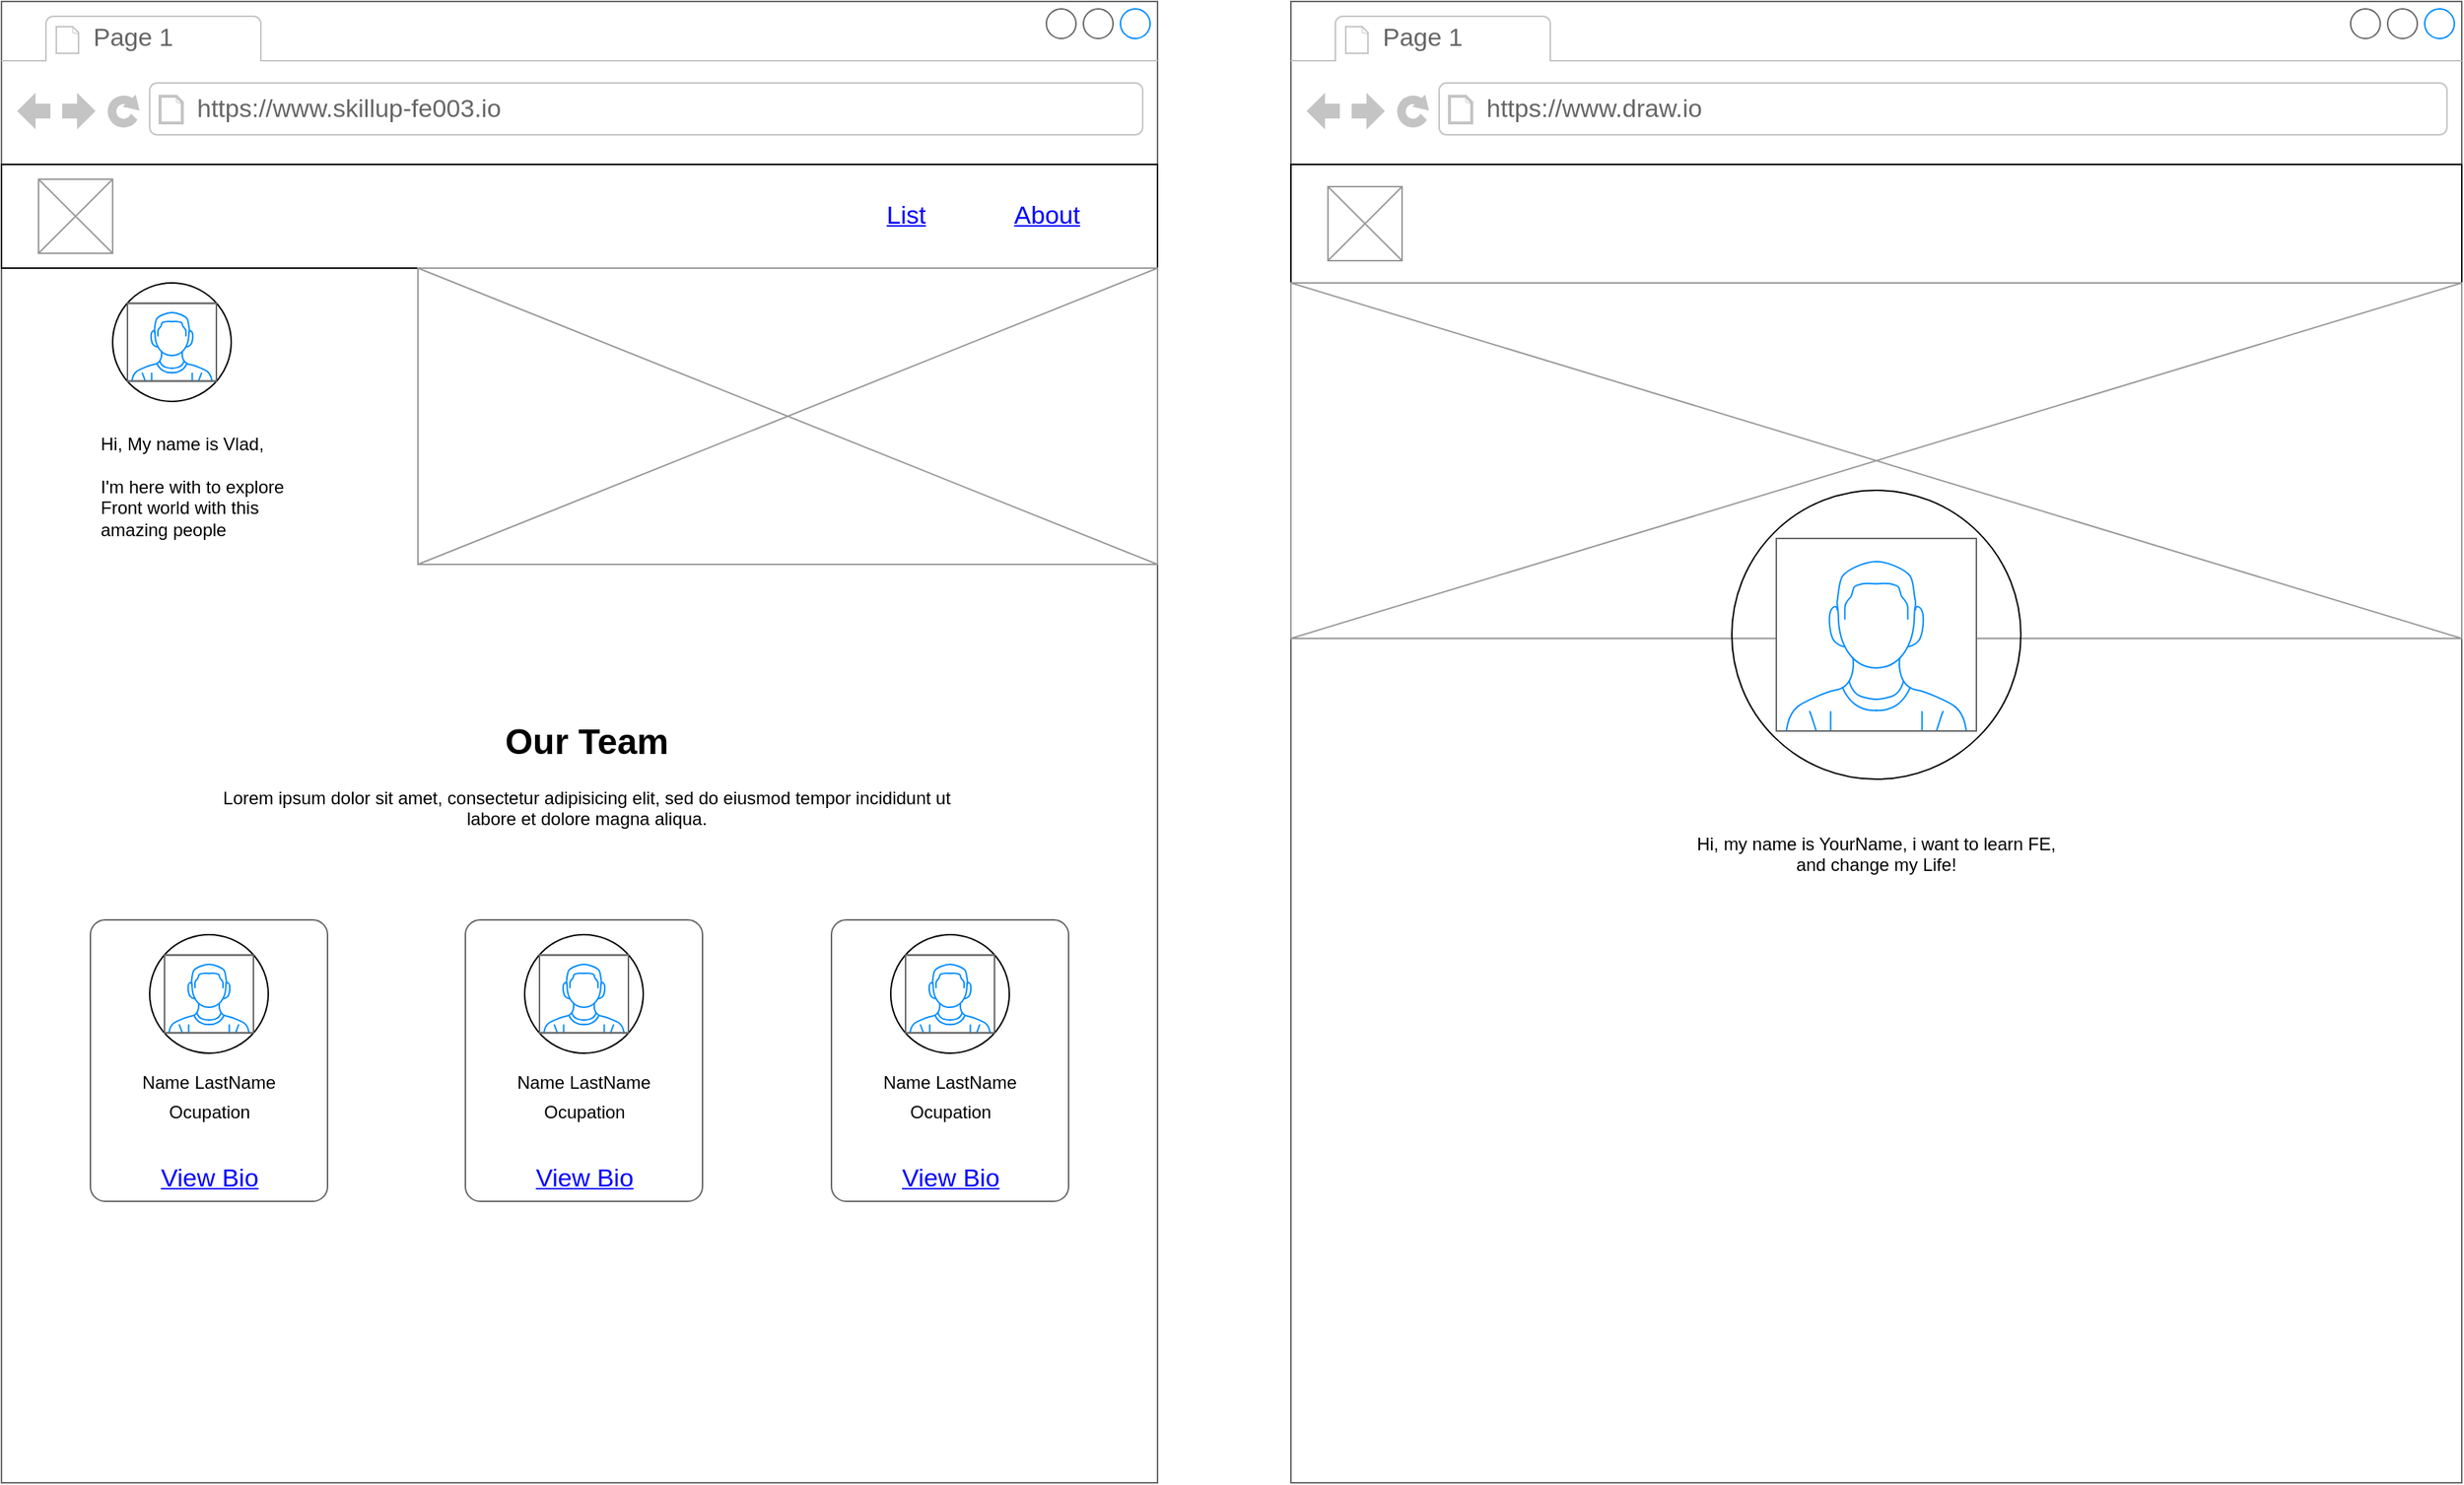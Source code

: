 <mxfile version="12.9.4" type="device"><diagram id="IJ6pR84x8w-zei6jdtIb" name="Page-1"><mxGraphModel dx="2703" dy="1943" grid="1" gridSize="10" guides="1" tooltips="1" connect="1" arrows="1" fold="1" page="1" pageScale="1" pageWidth="850" pageHeight="1100" math="0" shadow="0"><root><mxCell id="0"/><mxCell id="1" parent="0"/><mxCell id="U-t0PdcYn8q01BtJG_z4-1" value="" style="strokeWidth=1;shadow=0;dashed=0;align=center;html=1;shape=mxgraph.mockup.containers.browserWindow;rSize=0;strokeColor=none;strokeColor2=#008cff;strokeColor3=#c4c4c4;mainText=,;recursiveResize=0;fillColor=#ffffff;" vertex="1" parent="1"><mxGeometry x="30" y="40" width="780" height="1000" as="geometry"/></mxCell><mxCell id="U-t0PdcYn8q01BtJG_z4-26" value="" style="ellipse;whiteSpace=wrap;html=1;aspect=fixed;shadow=0;strokeColor=#000000;fillColor=#ffffff;" vertex="1" parent="U-t0PdcYn8q01BtJG_z4-1"><mxGeometry x="75" y="190" width="80" height="80" as="geometry"/></mxCell><mxCell id="U-t0PdcYn8q01BtJG_z4-23" value="" style="rounded=0;whiteSpace=wrap;html=1;" vertex="1" parent="U-t0PdcYn8q01BtJG_z4-1"><mxGeometry y="110" width="780" height="70" as="geometry"/></mxCell><mxCell id="U-t0PdcYn8q01BtJG_z4-2" value="Page 1" style="strokeWidth=1;shadow=0;dashed=0;align=center;html=1;shape=mxgraph.mockup.containers.anchor;fontSize=17;fontColor=#666666;align=left;" vertex="1" parent="U-t0PdcYn8q01BtJG_z4-1"><mxGeometry x="60" y="12" width="110" height="26" as="geometry"/></mxCell><mxCell id="U-t0PdcYn8q01BtJG_z4-3" value="https://www.skillup-fe003.io" style="strokeWidth=1;shadow=0;dashed=0;align=center;html=1;shape=mxgraph.mockup.containers.anchor;rSize=0;fontSize=17;fontColor=#666666;align=left;" vertex="1" parent="U-t0PdcYn8q01BtJG_z4-1"><mxGeometry x="130" y="60" width="250" height="26" as="geometry"/></mxCell><mxCell id="U-t0PdcYn8q01BtJG_z4-5" value="" style="verticalLabelPosition=bottom;shadow=0;dashed=0;align=center;html=1;verticalAlign=top;strokeWidth=1;shape=mxgraph.mockup.graphics.simpleIcon;strokeColor=#999999;" vertex="1" parent="U-t0PdcYn8q01BtJG_z4-1"><mxGeometry x="281" y="180" width="499" height="200" as="geometry"/></mxCell><mxCell id="U-t0PdcYn8q01BtJG_z4-6" value="" style="verticalLabelPosition=bottom;shadow=0;dashed=0;align=center;html=1;verticalAlign=top;strokeWidth=1;shape=mxgraph.mockup.graphics.simpleIcon;strokeColor=#999999;" vertex="1" parent="U-t0PdcYn8q01BtJG_z4-1"><mxGeometry x="25" y="120" width="50" height="50" as="geometry"/></mxCell><mxCell id="U-t0PdcYn8q01BtJG_z4-8" value="About" style="shape=rectangle;strokeColor=none;fillColor=none;linkText=;fontSize=17;fontColor=#0000ff;fontStyle=4;html=1;align=center;" vertex="1" parent="U-t0PdcYn8q01BtJG_z4-1"><mxGeometry x="630" y="130" width="150" height="30" as="geometry"/></mxCell><mxCell id="U-t0PdcYn8q01BtJG_z4-21" value="List" style="shape=rectangle;strokeColor=none;fillColor=none;linkText=;fontSize=17;fontColor=#0000ff;fontStyle=4;html=1;align=center;" vertex="1" parent="U-t0PdcYn8q01BtJG_z4-1"><mxGeometry x="535" y="130" width="150" height="30" as="geometry"/></mxCell><mxCell id="U-t0PdcYn8q01BtJG_z4-25" value="" style="verticalLabelPosition=bottom;shadow=0;align=center;html=1;verticalAlign=top;strokeWidth=1;shape=mxgraph.mockup.containers.userMale;strokeColor2=#008cff;perimeterSpacing=0;strokeColor=none;fillColor=none;noLabel=1;fontColor=none;" vertex="1" parent="U-t0PdcYn8q01BtJG_z4-1"><mxGeometry x="85" y="203.75" width="60" height="52.5" as="geometry"/></mxCell><mxCell id="U-t0PdcYn8q01BtJG_z4-29" value="Hi, My name is Vlad,&lt;br&gt;&lt;br&gt;I'm here with to explore&amp;nbsp;&lt;br&gt;Front world with this amazing people" style="text;spacingTop=-5;whiteSpace=wrap;html=1;align=left;fontSize=12;fontFamily=Helvetica;fillColor=none;strokeColor=none;shadow=0;" vertex="1" parent="U-t0PdcYn8q01BtJG_z4-1"><mxGeometry x="65" y="290" width="130" height="100" as="geometry"/></mxCell><mxCell id="U-t0PdcYn8q01BtJG_z4-31" value="&lt;h1&gt;Our Team&lt;/h1&gt;&lt;p&gt;Lorem ipsum dolor sit amet, consectetur adipisicing elit, sed do eiusmod tempor incididunt ut labore et dolore magna aliqua.&lt;/p&gt;" style="text;html=1;strokeColor=none;fillColor=none;spacing=5;spacingTop=-20;whiteSpace=wrap;overflow=hidden;rounded=0;shadow=0;fontColor=none;align=center;" vertex="1" parent="U-t0PdcYn8q01BtJG_z4-1"><mxGeometry x="140" y="480" width="510" height="100" as="geometry"/></mxCell><mxCell id="U-t0PdcYn8q01BtJG_z4-48" value="" style="group" vertex="1" connectable="0" parent="U-t0PdcYn8q01BtJG_z4-1"><mxGeometry x="60" y="610" width="160" height="200" as="geometry"/></mxCell><mxCell id="U-t0PdcYn8q01BtJG_z4-32" value="" style="shape=mxgraph.mockup.containers.marginRect;rectMarginTop=10;strokeColor=#666666;strokeWidth=1;dashed=0;rounded=1;arcSize=5;recursiveResize=0;shadow=0;fillColor=none;fontColor=none;align=center;" vertex="1" parent="U-t0PdcYn8q01BtJG_z4-48"><mxGeometry width="160" height="200" as="geometry"/></mxCell><mxCell id="U-t0PdcYn8q01BtJG_z4-38" value="Name LastName" style="text;html=1;strokeColor=none;fillColor=none;align=center;verticalAlign=middle;whiteSpace=wrap;rounded=0;shadow=0;fontColor=none;" vertex="1" parent="U-t0PdcYn8q01BtJG_z4-32"><mxGeometry x="21.25" y="110" width="117.5" height="20" as="geometry"/></mxCell><mxCell id="U-t0PdcYn8q01BtJG_z4-44" value="Ocupation" style="text;html=1;strokeColor=none;fillColor=none;align=center;verticalAlign=middle;whiteSpace=wrap;rounded=0;shadow=0;fontColor=none;" vertex="1" parent="U-t0PdcYn8q01BtJG_z4-32"><mxGeometry x="47.5" y="130" width="65" height="20" as="geometry"/></mxCell><mxCell id="U-t0PdcYn8q01BtJG_z4-45" value="View Bio" style="shape=rectangle;strokeColor=none;fillColor=none;linkText=;fontSize=17;fontColor=#0000ff;fontStyle=4;html=1;align=center;shadow=0;" vertex="1" parent="U-t0PdcYn8q01BtJG_z4-32"><mxGeometry x="5" y="170" width="150" height="30" as="geometry"/></mxCell><mxCell id="U-t0PdcYn8q01BtJG_z4-37" value="" style="group" vertex="1" connectable="0" parent="U-t0PdcYn8q01BtJG_z4-32"><mxGeometry x="40" y="20" width="80" height="80" as="geometry"/></mxCell><mxCell id="U-t0PdcYn8q01BtJG_z4-35" value="" style="ellipse;whiteSpace=wrap;html=1;aspect=fixed;shadow=0;strokeColor=#000000;fillColor=#ffffff;" vertex="1" parent="U-t0PdcYn8q01BtJG_z4-37"><mxGeometry width="80" height="80" as="geometry"/></mxCell><mxCell id="U-t0PdcYn8q01BtJG_z4-36" value="" style="verticalLabelPosition=bottom;shadow=0;align=center;html=1;verticalAlign=top;strokeWidth=1;shape=mxgraph.mockup.containers.userMale;strokeColor2=#008cff;perimeterSpacing=0;strokeColor=none;fillColor=none;noLabel=1;fontColor=none;" vertex="1" parent="U-t0PdcYn8q01BtJG_z4-37"><mxGeometry x="10" y="13.75" width="60" height="52.5" as="geometry"/></mxCell><mxCell id="U-t0PdcYn8q01BtJG_z4-57" value="" style="group" vertex="1" connectable="0" parent="U-t0PdcYn8q01BtJG_z4-1"><mxGeometry x="560" y="610" width="160" height="200" as="geometry"/></mxCell><mxCell id="U-t0PdcYn8q01BtJG_z4-58" value="" style="shape=mxgraph.mockup.containers.marginRect;rectMarginTop=10;strokeColor=#666666;strokeWidth=1;dashed=0;rounded=1;arcSize=5;recursiveResize=0;shadow=0;fillColor=none;fontColor=none;align=center;" vertex="1" parent="U-t0PdcYn8q01BtJG_z4-57"><mxGeometry width="160" height="200" as="geometry"/></mxCell><mxCell id="U-t0PdcYn8q01BtJG_z4-59" value="Name LastName" style="text;html=1;strokeColor=none;fillColor=none;align=center;verticalAlign=middle;whiteSpace=wrap;rounded=0;shadow=0;fontColor=none;" vertex="1" parent="U-t0PdcYn8q01BtJG_z4-58"><mxGeometry x="21.25" y="110" width="117.5" height="20" as="geometry"/></mxCell><mxCell id="U-t0PdcYn8q01BtJG_z4-60" value="Ocupation" style="text;html=1;strokeColor=none;fillColor=none;align=center;verticalAlign=middle;whiteSpace=wrap;rounded=0;shadow=0;fontColor=none;" vertex="1" parent="U-t0PdcYn8q01BtJG_z4-58"><mxGeometry x="47.5" y="130" width="65" height="20" as="geometry"/></mxCell><mxCell id="U-t0PdcYn8q01BtJG_z4-61" value="View Bio" style="shape=rectangle;strokeColor=none;fillColor=none;linkText=;fontSize=17;fontColor=#0000ff;fontStyle=4;html=1;align=center;shadow=0;" vertex="1" parent="U-t0PdcYn8q01BtJG_z4-58"><mxGeometry x="5" y="170" width="150" height="30" as="geometry"/></mxCell><mxCell id="U-t0PdcYn8q01BtJG_z4-62" value="" style="group" vertex="1" connectable="0" parent="U-t0PdcYn8q01BtJG_z4-58"><mxGeometry x="40" y="20" width="80" height="80" as="geometry"/></mxCell><mxCell id="U-t0PdcYn8q01BtJG_z4-63" value="" style="ellipse;whiteSpace=wrap;html=1;aspect=fixed;shadow=0;strokeColor=#000000;fillColor=#ffffff;" vertex="1" parent="U-t0PdcYn8q01BtJG_z4-62"><mxGeometry width="80" height="80" as="geometry"/></mxCell><mxCell id="U-t0PdcYn8q01BtJG_z4-64" value="" style="verticalLabelPosition=bottom;shadow=0;align=center;html=1;verticalAlign=top;strokeWidth=1;shape=mxgraph.mockup.containers.userMale;strokeColor2=#008cff;perimeterSpacing=0;strokeColor=none;fillColor=none;noLabel=1;fontColor=none;" vertex="1" parent="U-t0PdcYn8q01BtJG_z4-62"><mxGeometry x="10" y="13.75" width="60" height="52.5" as="geometry"/></mxCell><mxCell id="U-t0PdcYn8q01BtJG_z4-49" value="" style="group" vertex="1" connectable="0" parent="U-t0PdcYn8q01BtJG_z4-1"><mxGeometry x="313" y="610" width="160" height="200" as="geometry"/></mxCell><mxCell id="U-t0PdcYn8q01BtJG_z4-50" value="" style="shape=mxgraph.mockup.containers.marginRect;rectMarginTop=10;strokeColor=#666666;strokeWidth=1;dashed=0;rounded=1;arcSize=5;recursiveResize=0;shadow=0;fillColor=none;fontColor=none;align=center;" vertex="1" parent="U-t0PdcYn8q01BtJG_z4-49"><mxGeometry width="160" height="200" as="geometry"/></mxCell><mxCell id="U-t0PdcYn8q01BtJG_z4-51" value="Name LastName" style="text;html=1;strokeColor=none;fillColor=none;align=center;verticalAlign=middle;whiteSpace=wrap;rounded=0;shadow=0;fontColor=none;" vertex="1" parent="U-t0PdcYn8q01BtJG_z4-50"><mxGeometry x="21.25" y="110" width="117.5" height="20" as="geometry"/></mxCell><mxCell id="U-t0PdcYn8q01BtJG_z4-52" value="Ocupation" style="text;html=1;strokeColor=none;fillColor=none;align=center;verticalAlign=middle;whiteSpace=wrap;rounded=0;shadow=0;fontColor=none;" vertex="1" parent="U-t0PdcYn8q01BtJG_z4-50"><mxGeometry x="47.5" y="130" width="65" height="20" as="geometry"/></mxCell><mxCell id="U-t0PdcYn8q01BtJG_z4-53" value="View Bio" style="shape=rectangle;strokeColor=none;fillColor=none;linkText=;fontSize=17;fontColor=#0000ff;fontStyle=4;html=1;align=center;shadow=0;" vertex="1" parent="U-t0PdcYn8q01BtJG_z4-50"><mxGeometry x="5" y="170" width="150" height="30" as="geometry"/></mxCell><mxCell id="U-t0PdcYn8q01BtJG_z4-54" value="" style="group" vertex="1" connectable="0" parent="U-t0PdcYn8q01BtJG_z4-50"><mxGeometry x="40" y="20" width="80" height="80" as="geometry"/></mxCell><mxCell id="U-t0PdcYn8q01BtJG_z4-55" value="" style="ellipse;whiteSpace=wrap;html=1;aspect=fixed;shadow=0;strokeColor=#000000;fillColor=#ffffff;" vertex="1" parent="U-t0PdcYn8q01BtJG_z4-54"><mxGeometry width="80" height="80" as="geometry"/></mxCell><mxCell id="U-t0PdcYn8q01BtJG_z4-56" value="" style="verticalLabelPosition=bottom;shadow=0;align=center;html=1;verticalAlign=top;strokeWidth=1;shape=mxgraph.mockup.containers.userMale;strokeColor2=#008cff;perimeterSpacing=0;strokeColor=none;fillColor=none;noLabel=1;fontColor=none;" vertex="1" parent="U-t0PdcYn8q01BtJG_z4-54"><mxGeometry x="10" y="13.75" width="60" height="52.5" as="geometry"/></mxCell><mxCell id="U-t0PdcYn8q01BtJG_z4-139" value="" style="strokeWidth=1;shadow=0;dashed=0;align=center;html=1;shape=mxgraph.mockup.containers.browserWindow;rSize=0;strokeColor=#666666;strokeColor2=#008cff;strokeColor3=#c4c4c4;mainText=,;recursiveResize=0;fillColor=none;fontColor=none;" vertex="1" parent="1"><mxGeometry x="900" y="40" width="790" height="1000" as="geometry"/></mxCell><mxCell id="U-t0PdcYn8q01BtJG_z4-140" value="Page 1" style="strokeWidth=1;shadow=0;dashed=0;align=center;html=1;shape=mxgraph.mockup.containers.anchor;fontSize=17;fontColor=#666666;align=left;" vertex="1" parent="U-t0PdcYn8q01BtJG_z4-139"><mxGeometry x="60" y="12" width="110" height="26" as="geometry"/></mxCell><mxCell id="U-t0PdcYn8q01BtJG_z4-141" value="https://www.draw.io" style="strokeWidth=1;shadow=0;dashed=0;align=center;html=1;shape=mxgraph.mockup.containers.anchor;rSize=0;fontSize=17;fontColor=#666666;align=left;" vertex="1" parent="U-t0PdcYn8q01BtJG_z4-139"><mxGeometry x="130" y="60" width="250" height="26" as="geometry"/></mxCell><mxCell id="U-t0PdcYn8q01BtJG_z4-178" value="" style="rounded=0;whiteSpace=wrap;html=1;" vertex="1" parent="U-t0PdcYn8q01BtJG_z4-139"><mxGeometry y="110" width="790" height="80" as="geometry"/></mxCell><mxCell id="U-t0PdcYn8q01BtJG_z4-179" value="" style="verticalLabelPosition=bottom;shadow=0;dashed=0;align=center;html=1;verticalAlign=top;strokeWidth=1;shape=mxgraph.mockup.graphics.simpleIcon;strokeColor=#999999;" vertex="1" parent="U-t0PdcYn8q01BtJG_z4-139"><mxGeometry x="25" y="125" width="50" height="50" as="geometry"/></mxCell><mxCell id="U-t0PdcYn8q01BtJG_z4-183" value="" style="verticalLabelPosition=bottom;shadow=0;dashed=0;align=center;html=1;verticalAlign=top;strokeWidth=1;shape=mxgraph.mockup.graphics.simpleIcon;strokeColor=#999999;fillColor=none;fontColor=none;" vertex="1" parent="U-t0PdcYn8q01BtJG_z4-139"><mxGeometry y="190" width="790" height="240" as="geometry"/></mxCell><mxCell id="U-t0PdcYn8q01BtJG_z4-184" value="" style="ellipse;whiteSpace=wrap;html=1;aspect=fixed;shadow=0;strokeColor=#000000;fillColor=none;fontColor=none;align=center;" vertex="1" parent="U-t0PdcYn8q01BtJG_z4-139"><mxGeometry x="297.5" y="330" width="195" height="195" as="geometry"/></mxCell><mxCell id="U-t0PdcYn8q01BtJG_z4-185" value="" style="verticalLabelPosition=bottom;shadow=0;dashed=0;align=center;html=1;verticalAlign=top;strokeWidth=1;shape=mxgraph.mockup.containers.userMale;strokeColor=#666666;strokeColor2=#008cff;fillColor=none;fontColor=none;" vertex="1" parent="U-t0PdcYn8q01BtJG_z4-139"><mxGeometry x="327.5" y="362.5" width="135" height="130" as="geometry"/></mxCell><mxCell id="U-t0PdcYn8q01BtJG_z4-187" value="Hi, my name is YourName, i want to learn FE, and change my Life!" style="text;spacingTop=-5;whiteSpace=wrap;html=1;align=center;fontSize=12;fontFamily=Helvetica;fillColor=none;strokeColor=none;shadow=0;" vertex="1" parent="U-t0PdcYn8q01BtJG_z4-139"><mxGeometry x="270" y="560" width="250" height="40" as="geometry"/></mxCell></root></mxGraphModel></diagram></mxfile>